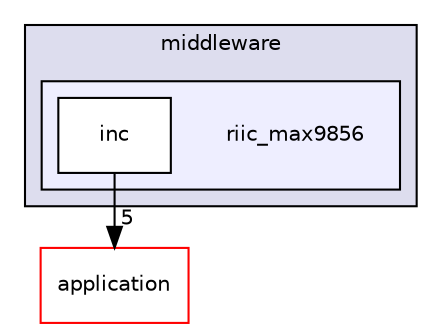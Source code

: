 digraph "riic_max9856" {
  compound=true
  node [ fontsize="10", fontname="Helvetica"];
  edge [ labelfontsize="10", labelfontname="Helvetica"];
  subgraph clusterdir_180fb5dbcfe56f00ba097c6057eb79b8 {
    graph [ bgcolor="#ddddee", pencolor="black", label="middleware" fontname="Helvetica", fontsize="10", URL="dir_180fb5dbcfe56f00ba097c6057eb79b8.html"]
  subgraph clusterdir_f4aca2ba6a3822ae8b0f36ded894f16d {
    graph [ bgcolor="#eeeeff", pencolor="black", label="" URL="dir_f4aca2ba6a3822ae8b0f36ded894f16d.html"];
    dir_f4aca2ba6a3822ae8b0f36ded894f16d [shape=plaintext label="riic_max9856"];
    dir_95a010cce8ee98d407046d6297eceff1 [shape=box label="inc" color="black" fillcolor="white" style="filled" URL="dir_95a010cce8ee98d407046d6297eceff1.html"];
  }
  }
  dir_eda2a6d705da8f3400ffe9a7dcb90b30 [shape=box label="application" fillcolor="white" style="filled" color="red" URL="dir_eda2a6d705da8f3400ffe9a7dcb90b30.html"];
  dir_95a010cce8ee98d407046d6297eceff1->dir_eda2a6d705da8f3400ffe9a7dcb90b30 [headlabel="5", labeldistance=1.5 headhref="dir_000107_000002.html"];
}
